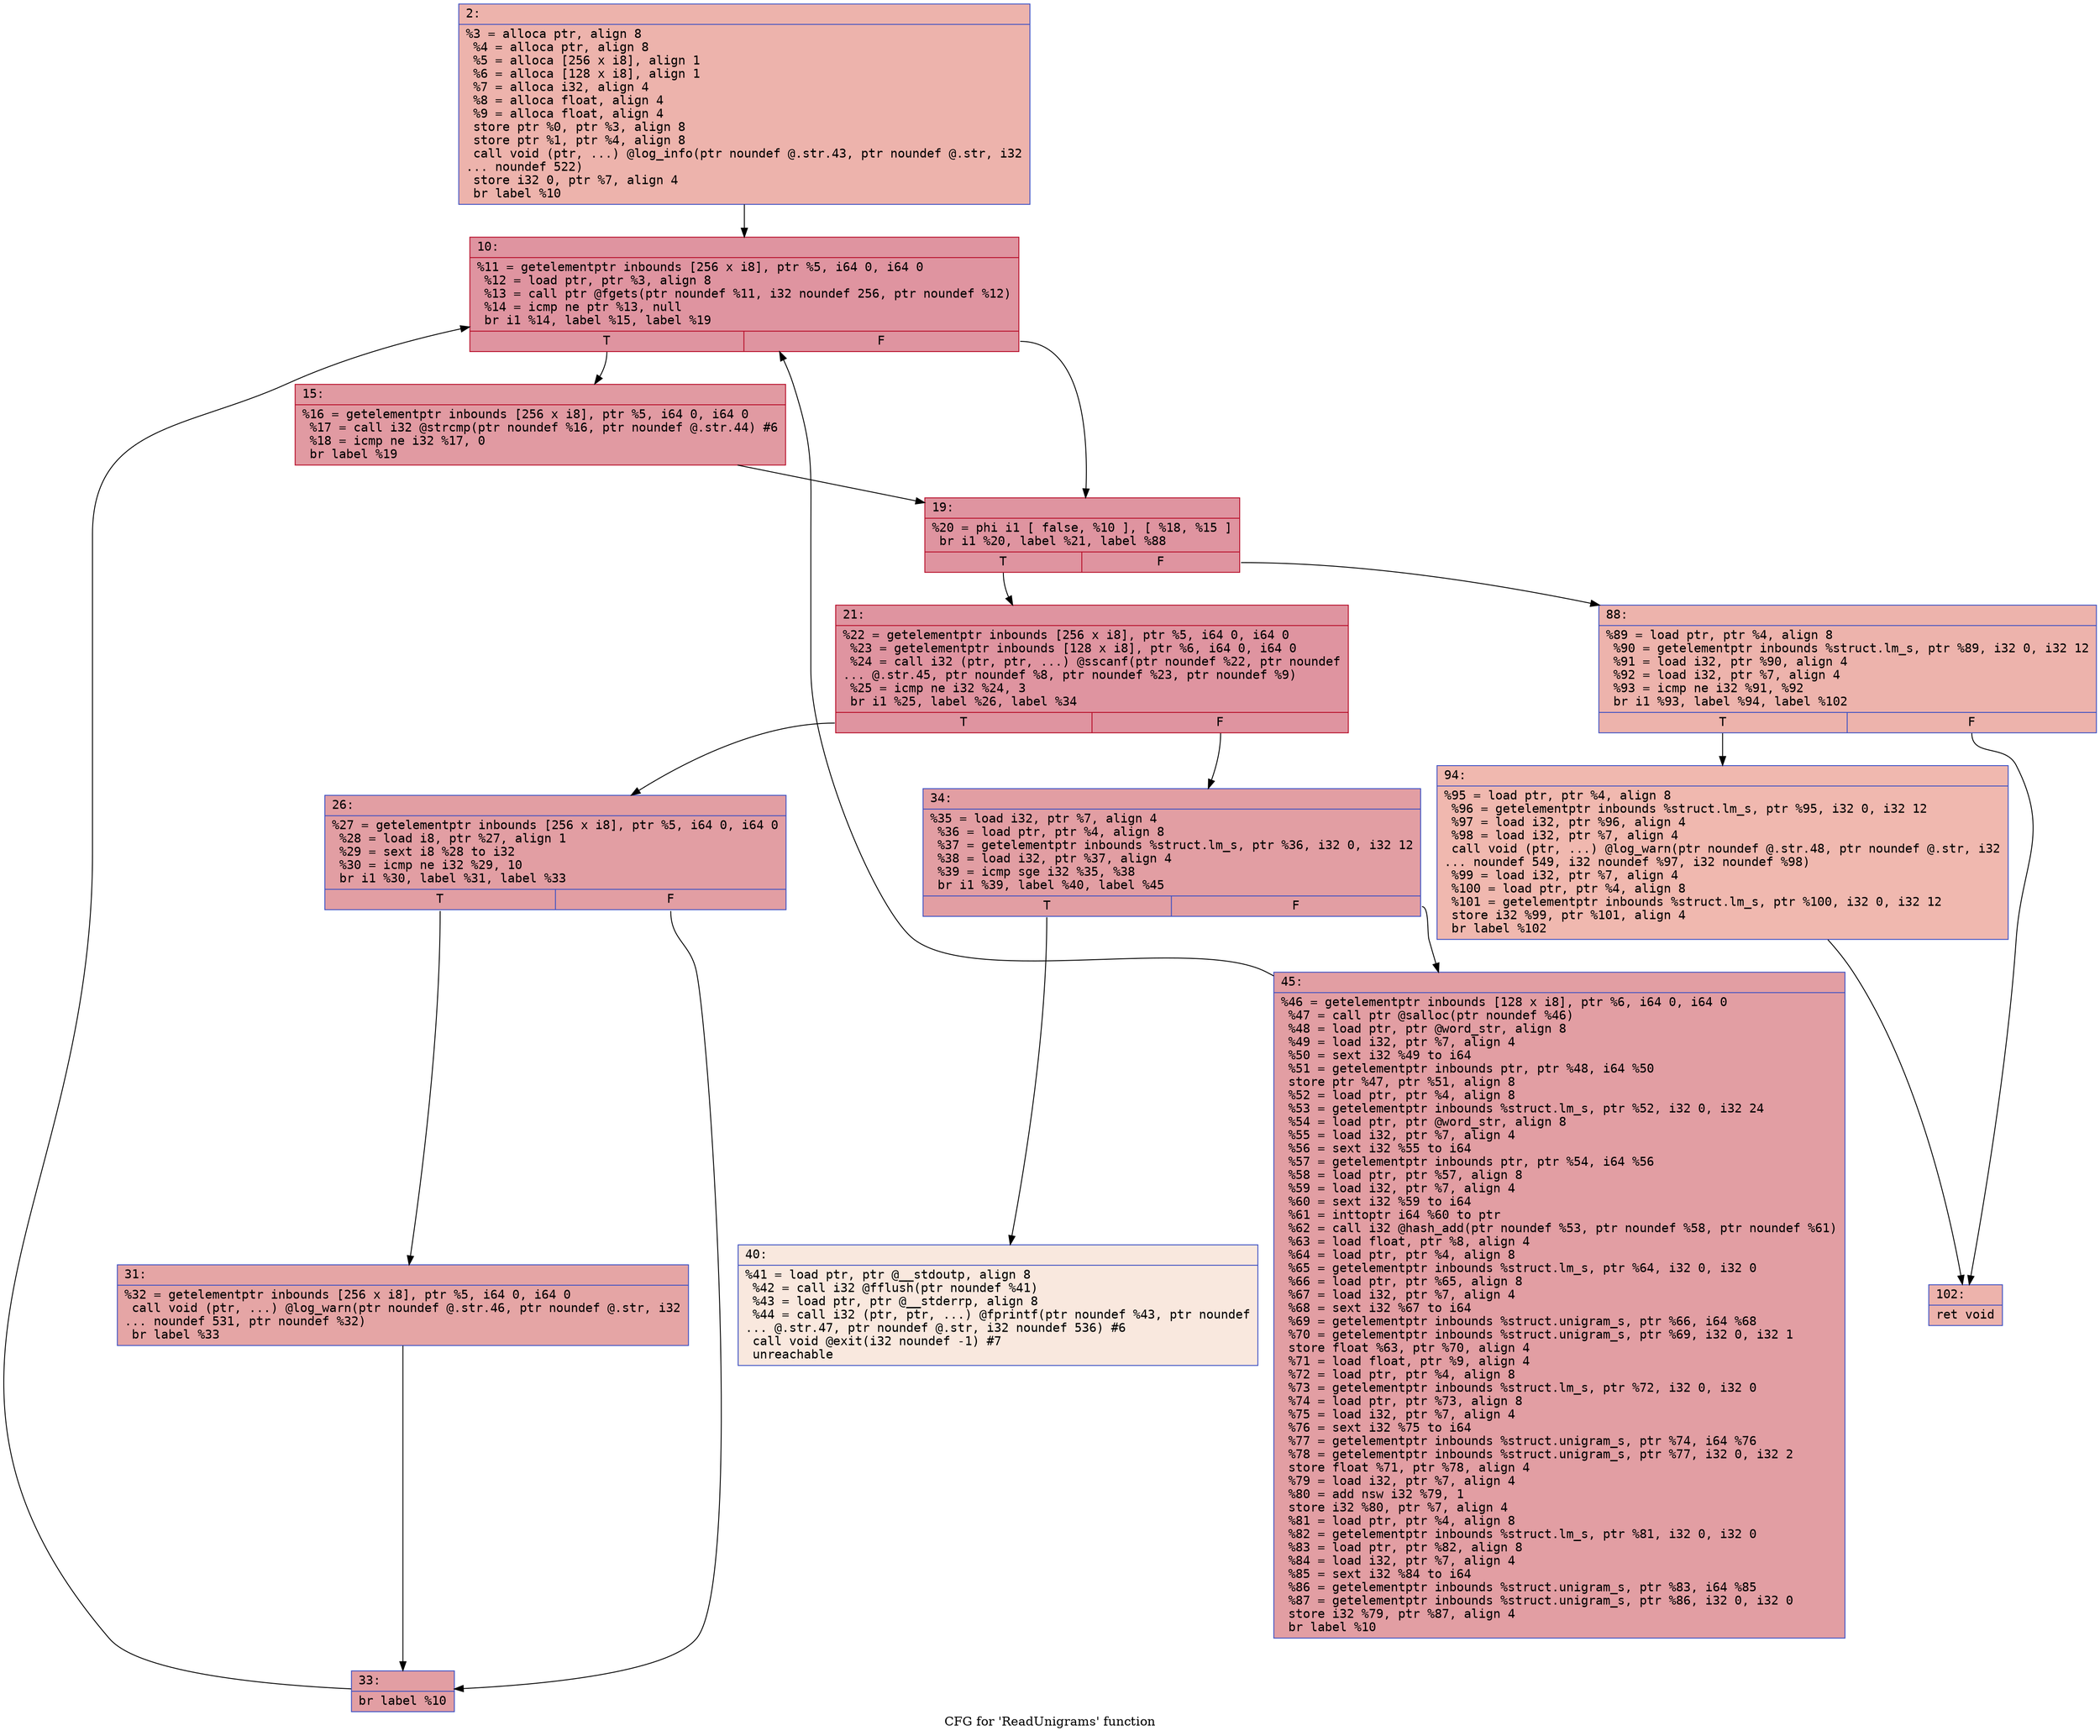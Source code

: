 digraph "CFG for 'ReadUnigrams' function" {
	label="CFG for 'ReadUnigrams' function";

	Node0x600002530eb0 [shape=record,color="#3d50c3ff", style=filled, fillcolor="#d6524470" fontname="Courier",label="{2:\l|  %3 = alloca ptr, align 8\l  %4 = alloca ptr, align 8\l  %5 = alloca [256 x i8], align 1\l  %6 = alloca [128 x i8], align 1\l  %7 = alloca i32, align 4\l  %8 = alloca float, align 4\l  %9 = alloca float, align 4\l  store ptr %0, ptr %3, align 8\l  store ptr %1, ptr %4, align 8\l  call void (ptr, ...) @log_info(ptr noundef @.str.43, ptr noundef @.str, i32\l... noundef 522)\l  store i32 0, ptr %7, align 4\l  br label %10\l}"];
	Node0x600002530eb0 -> Node0x600002530f00[tooltip="2 -> 10\nProbability 100.00%" ];
	Node0x600002530f00 [shape=record,color="#b70d28ff", style=filled, fillcolor="#b70d2870" fontname="Courier",label="{10:\l|  %11 = getelementptr inbounds [256 x i8], ptr %5, i64 0, i64 0\l  %12 = load ptr, ptr %3, align 8\l  %13 = call ptr @fgets(ptr noundef %11, i32 noundef 256, ptr noundef %12)\l  %14 = icmp ne ptr %13, null\l  br i1 %14, label %15, label %19\l|{<s0>T|<s1>F}}"];
	Node0x600002530f00:s0 -> Node0x600002530f50[tooltip="10 -> 15\nProbability 62.50%" ];
	Node0x600002530f00:s1 -> Node0x600002530fa0[tooltip="10 -> 19\nProbability 37.50%" ];
	Node0x600002530f50 [shape=record,color="#b70d28ff", style=filled, fillcolor="#bb1b2c70" fontname="Courier",label="{15:\l|  %16 = getelementptr inbounds [256 x i8], ptr %5, i64 0, i64 0\l  %17 = call i32 @strcmp(ptr noundef %16, ptr noundef @.str.44) #6\l  %18 = icmp ne i32 %17, 0\l  br label %19\l}"];
	Node0x600002530f50 -> Node0x600002530fa0[tooltip="15 -> 19\nProbability 100.00%" ];
	Node0x600002530fa0 [shape=record,color="#b70d28ff", style=filled, fillcolor="#b70d2870" fontname="Courier",label="{19:\l|  %20 = phi i1 [ false, %10 ], [ %18, %15 ]\l  br i1 %20, label %21, label %88\l|{<s0>T|<s1>F}}"];
	Node0x600002530fa0:s0 -> Node0x600002530ff0[tooltip="19 -> 21\nProbability 96.88%" ];
	Node0x600002530fa0:s1 -> Node0x600002531220[tooltip="19 -> 88\nProbability 3.12%" ];
	Node0x600002530ff0 [shape=record,color="#b70d28ff", style=filled, fillcolor="#b70d2870" fontname="Courier",label="{21:\l|  %22 = getelementptr inbounds [256 x i8], ptr %5, i64 0, i64 0\l  %23 = getelementptr inbounds [128 x i8], ptr %6, i64 0, i64 0\l  %24 = call i32 (ptr, ptr, ...) @sscanf(ptr noundef %22, ptr noundef\l... @.str.45, ptr noundef %8, ptr noundef %23, ptr noundef %9)\l  %25 = icmp ne i32 %24, 3\l  br i1 %25, label %26, label %34\l|{<s0>T|<s1>F}}"];
	Node0x600002530ff0:s0 -> Node0x600002531040[tooltip="21 -> 26\nProbability 50.00%" ];
	Node0x600002530ff0:s1 -> Node0x600002531130[tooltip="21 -> 34\nProbability 50.00%" ];
	Node0x600002531040 [shape=record,color="#3d50c3ff", style=filled, fillcolor="#be242e70" fontname="Courier",label="{26:\l|  %27 = getelementptr inbounds [256 x i8], ptr %5, i64 0, i64 0\l  %28 = load i8, ptr %27, align 1\l  %29 = sext i8 %28 to i32\l  %30 = icmp ne i32 %29, 10\l  br i1 %30, label %31, label %33\l|{<s0>T|<s1>F}}"];
	Node0x600002531040:s0 -> Node0x600002531090[tooltip="26 -> 31\nProbability 50.00%" ];
	Node0x600002531040:s1 -> Node0x6000025310e0[tooltip="26 -> 33\nProbability 50.00%" ];
	Node0x600002531090 [shape=record,color="#3d50c3ff", style=filled, fillcolor="#c5333470" fontname="Courier",label="{31:\l|  %32 = getelementptr inbounds [256 x i8], ptr %5, i64 0, i64 0\l  call void (ptr, ...) @log_warn(ptr noundef @.str.46, ptr noundef @.str, i32\l... noundef 531, ptr noundef %32)\l  br label %33\l}"];
	Node0x600002531090 -> Node0x6000025310e0[tooltip="31 -> 33\nProbability 100.00%" ];
	Node0x6000025310e0 [shape=record,color="#3d50c3ff", style=filled, fillcolor="#be242e70" fontname="Courier",label="{33:\l|  br label %10\l}"];
	Node0x6000025310e0 -> Node0x600002530f00[tooltip="33 -> 10\nProbability 100.00%" ];
	Node0x600002531130 [shape=record,color="#3d50c3ff", style=filled, fillcolor="#be242e70" fontname="Courier",label="{34:\l|  %35 = load i32, ptr %7, align 4\l  %36 = load ptr, ptr %4, align 8\l  %37 = getelementptr inbounds %struct.lm_s, ptr %36, i32 0, i32 12\l  %38 = load i32, ptr %37, align 4\l  %39 = icmp sge i32 %35, %38\l  br i1 %39, label %40, label %45\l|{<s0>T|<s1>F}}"];
	Node0x600002531130:s0 -> Node0x600002531180[tooltip="34 -> 40\nProbability 0.00%" ];
	Node0x600002531130:s1 -> Node0x6000025311d0[tooltip="34 -> 45\nProbability 100.00%" ];
	Node0x600002531180 [shape=record,color="#3d50c3ff", style=filled, fillcolor="#f2cab570" fontname="Courier",label="{40:\l|  %41 = load ptr, ptr @__stdoutp, align 8\l  %42 = call i32 @fflush(ptr noundef %41)\l  %43 = load ptr, ptr @__stderrp, align 8\l  %44 = call i32 (ptr, ptr, ...) @fprintf(ptr noundef %43, ptr noundef\l... @.str.47, ptr noundef @.str, i32 noundef 536) #6\l  call void @exit(i32 noundef -1) #7\l  unreachable\l}"];
	Node0x6000025311d0 [shape=record,color="#3d50c3ff", style=filled, fillcolor="#be242e70" fontname="Courier",label="{45:\l|  %46 = getelementptr inbounds [128 x i8], ptr %6, i64 0, i64 0\l  %47 = call ptr @salloc(ptr noundef %46)\l  %48 = load ptr, ptr @word_str, align 8\l  %49 = load i32, ptr %7, align 4\l  %50 = sext i32 %49 to i64\l  %51 = getelementptr inbounds ptr, ptr %48, i64 %50\l  store ptr %47, ptr %51, align 8\l  %52 = load ptr, ptr %4, align 8\l  %53 = getelementptr inbounds %struct.lm_s, ptr %52, i32 0, i32 24\l  %54 = load ptr, ptr @word_str, align 8\l  %55 = load i32, ptr %7, align 4\l  %56 = sext i32 %55 to i64\l  %57 = getelementptr inbounds ptr, ptr %54, i64 %56\l  %58 = load ptr, ptr %57, align 8\l  %59 = load i32, ptr %7, align 4\l  %60 = sext i32 %59 to i64\l  %61 = inttoptr i64 %60 to ptr\l  %62 = call i32 @hash_add(ptr noundef %53, ptr noundef %58, ptr noundef %61)\l  %63 = load float, ptr %8, align 4\l  %64 = load ptr, ptr %4, align 8\l  %65 = getelementptr inbounds %struct.lm_s, ptr %64, i32 0, i32 0\l  %66 = load ptr, ptr %65, align 8\l  %67 = load i32, ptr %7, align 4\l  %68 = sext i32 %67 to i64\l  %69 = getelementptr inbounds %struct.unigram_s, ptr %66, i64 %68\l  %70 = getelementptr inbounds %struct.unigram_s, ptr %69, i32 0, i32 1\l  store float %63, ptr %70, align 4\l  %71 = load float, ptr %9, align 4\l  %72 = load ptr, ptr %4, align 8\l  %73 = getelementptr inbounds %struct.lm_s, ptr %72, i32 0, i32 0\l  %74 = load ptr, ptr %73, align 8\l  %75 = load i32, ptr %7, align 4\l  %76 = sext i32 %75 to i64\l  %77 = getelementptr inbounds %struct.unigram_s, ptr %74, i64 %76\l  %78 = getelementptr inbounds %struct.unigram_s, ptr %77, i32 0, i32 2\l  store float %71, ptr %78, align 4\l  %79 = load i32, ptr %7, align 4\l  %80 = add nsw i32 %79, 1\l  store i32 %80, ptr %7, align 4\l  %81 = load ptr, ptr %4, align 8\l  %82 = getelementptr inbounds %struct.lm_s, ptr %81, i32 0, i32 0\l  %83 = load ptr, ptr %82, align 8\l  %84 = load i32, ptr %7, align 4\l  %85 = sext i32 %84 to i64\l  %86 = getelementptr inbounds %struct.unigram_s, ptr %83, i64 %85\l  %87 = getelementptr inbounds %struct.unigram_s, ptr %86, i32 0, i32 0\l  store i32 %79, ptr %87, align 4\l  br label %10\l}"];
	Node0x6000025311d0 -> Node0x600002530f00[tooltip="45 -> 10\nProbability 100.00%" ];
	Node0x600002531220 [shape=record,color="#3d50c3ff", style=filled, fillcolor="#d6524470" fontname="Courier",label="{88:\l|  %89 = load ptr, ptr %4, align 8\l  %90 = getelementptr inbounds %struct.lm_s, ptr %89, i32 0, i32 12\l  %91 = load i32, ptr %90, align 4\l  %92 = load i32, ptr %7, align 4\l  %93 = icmp ne i32 %91, %92\l  br i1 %93, label %94, label %102\l|{<s0>T|<s1>F}}"];
	Node0x600002531220:s0 -> Node0x600002531270[tooltip="88 -> 94\nProbability 50.00%" ];
	Node0x600002531220:s1 -> Node0x6000025312c0[tooltip="88 -> 102\nProbability 50.00%" ];
	Node0x600002531270 [shape=record,color="#3d50c3ff", style=filled, fillcolor="#dc5d4a70" fontname="Courier",label="{94:\l|  %95 = load ptr, ptr %4, align 8\l  %96 = getelementptr inbounds %struct.lm_s, ptr %95, i32 0, i32 12\l  %97 = load i32, ptr %96, align 4\l  %98 = load i32, ptr %7, align 4\l  call void (ptr, ...) @log_warn(ptr noundef @.str.48, ptr noundef @.str, i32\l... noundef 549, i32 noundef %97, i32 noundef %98)\l  %99 = load i32, ptr %7, align 4\l  %100 = load ptr, ptr %4, align 8\l  %101 = getelementptr inbounds %struct.lm_s, ptr %100, i32 0, i32 12\l  store i32 %99, ptr %101, align 4\l  br label %102\l}"];
	Node0x600002531270 -> Node0x6000025312c0[tooltip="94 -> 102\nProbability 100.00%" ];
	Node0x6000025312c0 [shape=record,color="#3d50c3ff", style=filled, fillcolor="#d6524470" fontname="Courier",label="{102:\l|  ret void\l}"];
}

